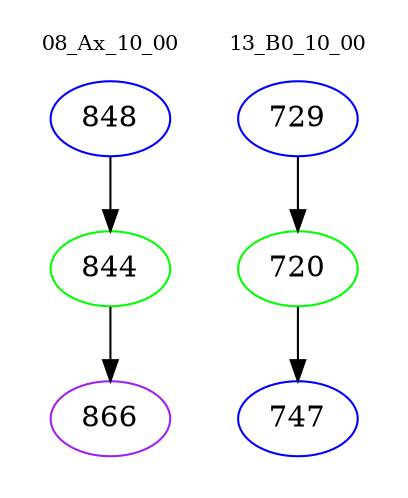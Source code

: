 digraph{
subgraph cluster_0 {
color = white
label = "08_Ax_10_00";
fontsize=10;
T0_848 [label="848", color="blue"]
T0_848 -> T0_844 [color="black"]
T0_844 [label="844", color="green"]
T0_844 -> T0_866 [color="black"]
T0_866 [label="866", color="purple"]
}
subgraph cluster_1 {
color = white
label = "13_B0_10_00";
fontsize=10;
T1_729 [label="729", color="blue"]
T1_729 -> T1_720 [color="black"]
T1_720 [label="720", color="green"]
T1_720 -> T1_747 [color="black"]
T1_747 [label="747", color="blue"]
}
}
